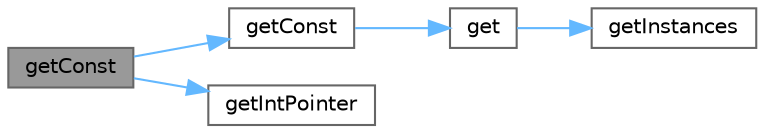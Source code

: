 digraph "getConst"
{
 // LATEX_PDF_SIZE
  bgcolor="transparent";
  edge [fontname=Helvetica,fontsize=10,labelfontname=Helvetica,labelfontsize=10];
  node [fontname=Helvetica,fontsize=10,shape=box,height=0.2,width=0.4];
  rankdir="LR";
  Node1 [id="Node000001",label="getConst",height=0.2,width=0.4,color="gray40", fillcolor="grey60", style="filled", fontcolor="black",tooltip=" "];
  Node1 -> Node2 [id="edge1_Node000001_Node000002",color="steelblue1",style="solid",tooltip=" "];
  Node2 [id="Node000002",label="getConst",height=0.2,width=0.4,color="grey40", fillcolor="white", style="filled",URL="$classmexplus_1_1_session.html#af0d1eb8b1ac95165f9e23f6916c17838",tooltip="Retrieve a const instance or throw if no instance is found."];
  Node2 -> Node3 [id="edge2_Node000002_Node000003",color="steelblue1",style="solid",tooltip=" "];
  Node3 [id="Node000003",label="get",height=0.2,width=0.4,color="grey40", fillcolor="white", style="filled",URL="$classmexplus_1_1_session.html#a90f330a82ec9b6c2c86a34893e32a94e",tooltip="Retrieve an instance or throw if no instance is found."];
  Node3 -> Node4 [id="edge3_Node000003_Node000004",color="steelblue1",style="solid",tooltip=" "];
  Node4 [id="Node000004",label="getInstances",height=0.2,width=0.4,color="grey40", fillcolor="white", style="filled",URL="$classmexplus_1_1_session.html#a953e21c04b205c6bb106eac5a268a1da",tooltip="Get static instance storage."];
  Node1 -> Node5 [id="edge4_Node000001_Node000005",color="steelblue1",style="solid",tooltip=" "];
  Node5 [id="Node000005",label="getIntPointer",height=0.2,width=0.4,color="grey40", fillcolor="white", style="filled",URL="$classmexplus_1_1_session.html#a17c97f66a11026df57c698da7392b922",tooltip="Convert mxArray to intptr_t."];
}
